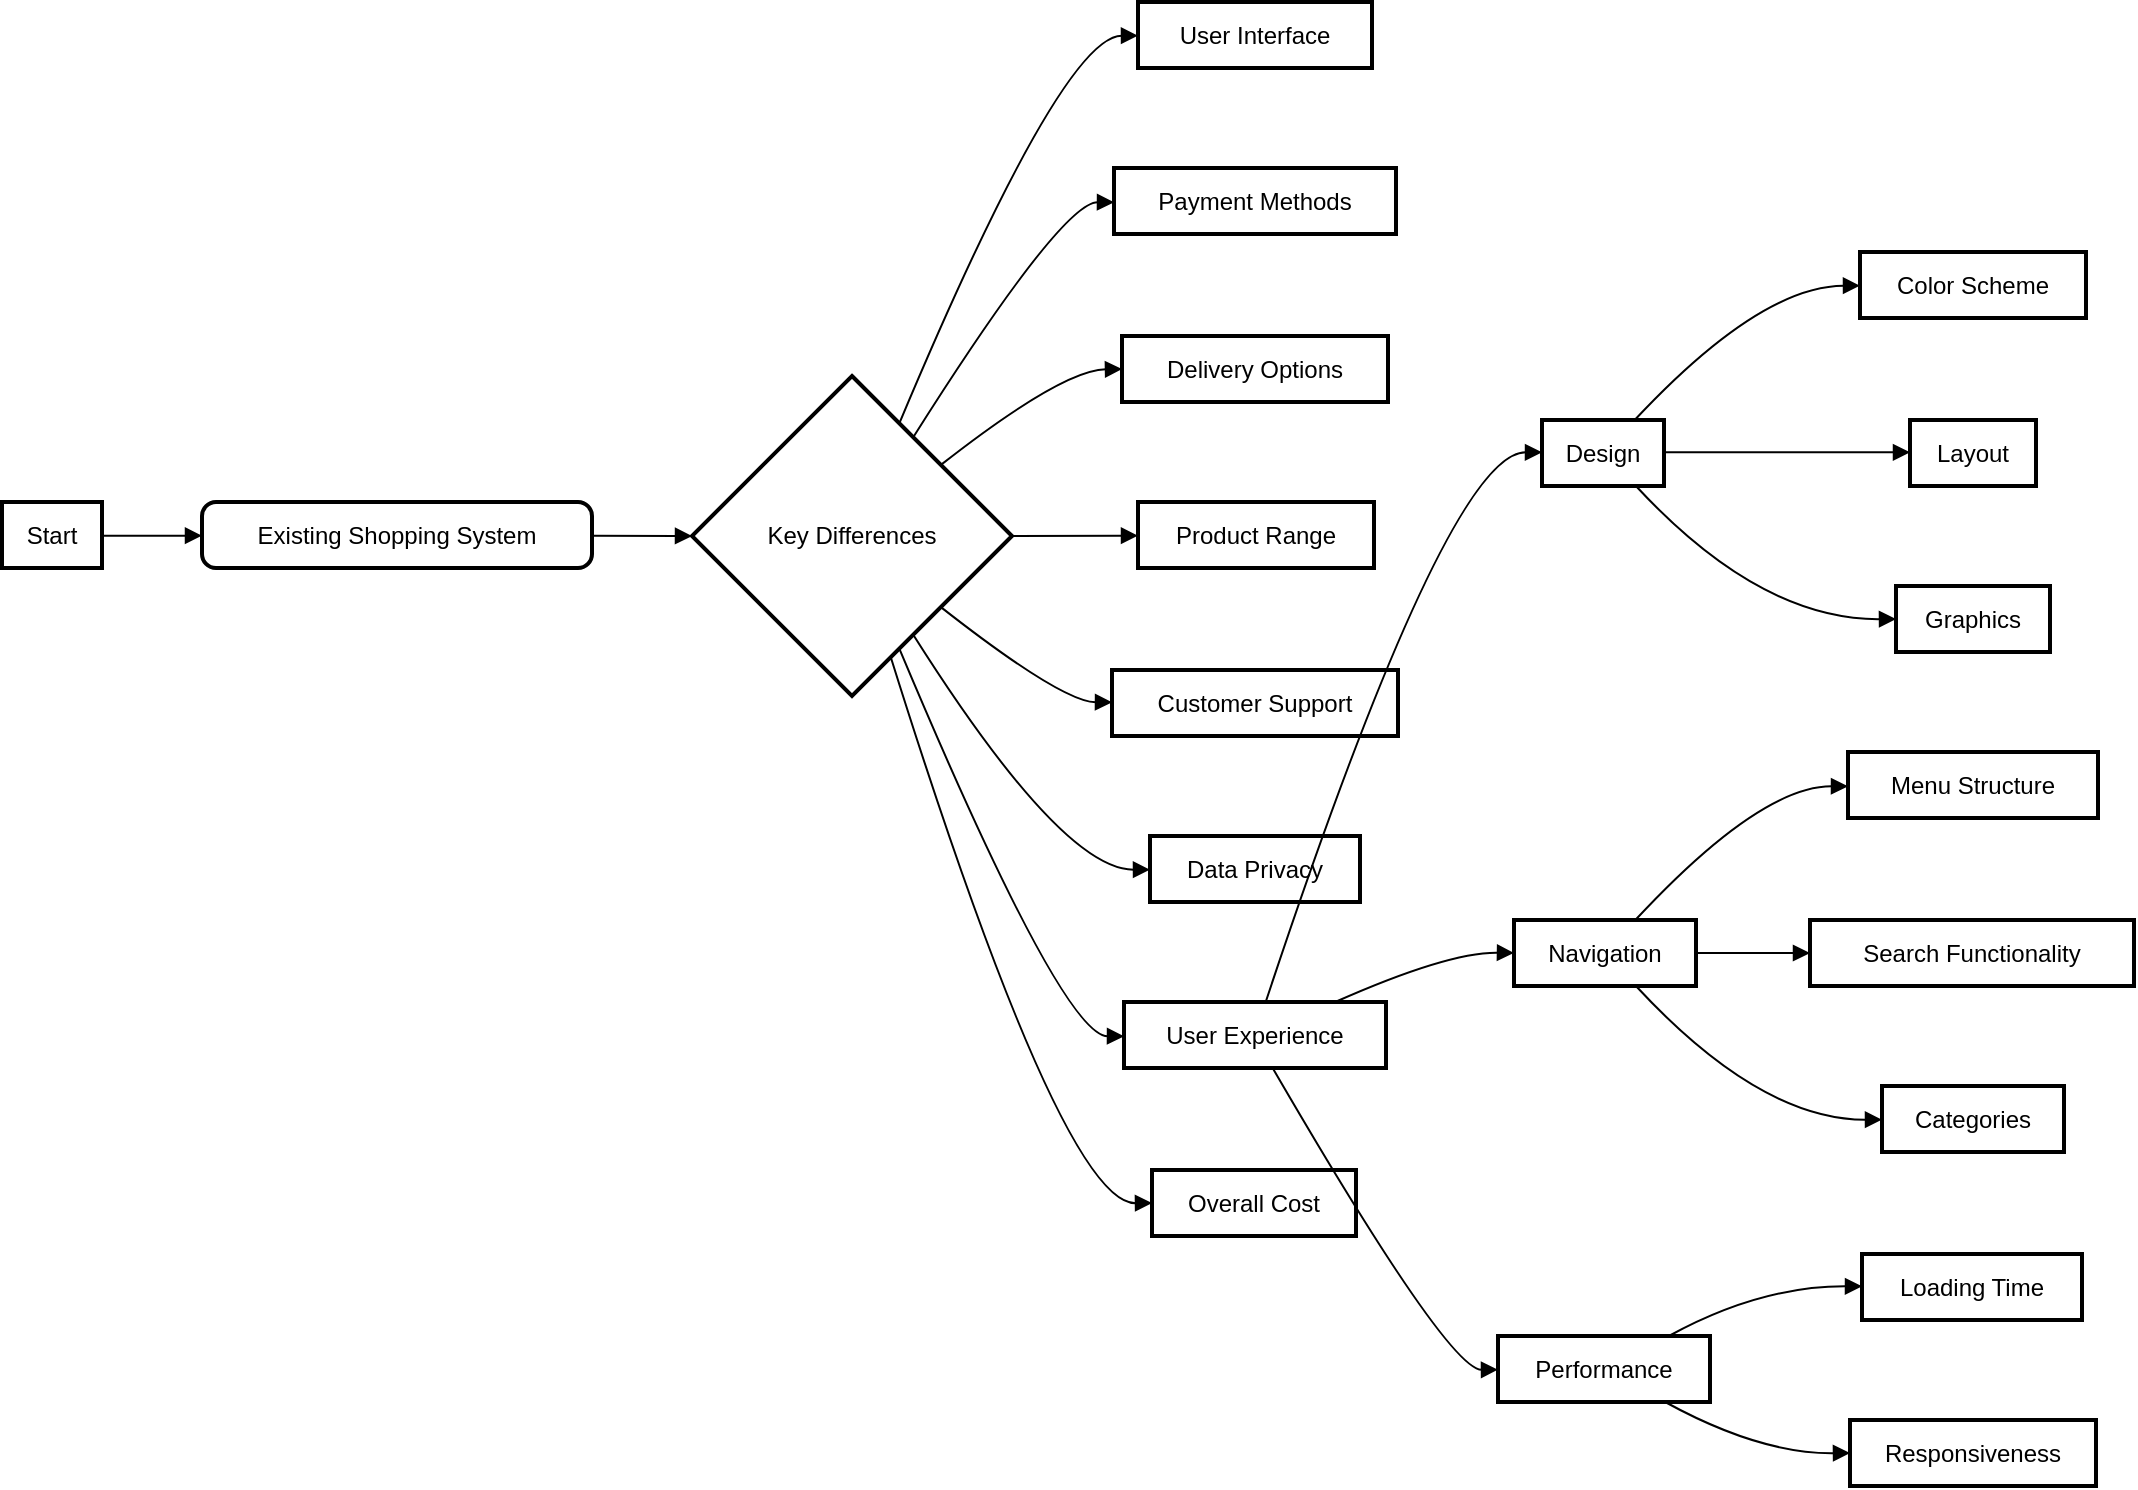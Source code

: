 <mxfile version="24.6.4" type="github">
  <diagram name="Page-1" id="C5wiBsPeKXo1TUiQ-VFm">
    <mxGraphModel>
      <root>
        <mxCell id="0" />
        <mxCell id="1" parent="0" />
        <mxCell id="2" value="Start" style="whiteSpace=wrap;strokeWidth=2;" vertex="1" parent="1">
          <mxGeometry y="250" width="50" height="33" as="geometry" />
        </mxCell>
        <mxCell id="3" value="Existing Shopping System" style="rounded=1;absoluteArcSize=1;arcSize=14;whiteSpace=wrap;strokeWidth=2;" vertex="1" parent="1">
          <mxGeometry x="100" y="250" width="195" height="33" as="geometry" />
        </mxCell>
        <mxCell id="4" value="Key Differences" style="rhombus;strokeWidth=2;whiteSpace=wrap;" vertex="1" parent="1">
          <mxGeometry x="345" y="187" width="160" height="160" as="geometry" />
        </mxCell>
        <mxCell id="5" value="User Interface" style="whiteSpace=wrap;strokeWidth=2;" vertex="1" parent="1">
          <mxGeometry x="568" width="117" height="33" as="geometry" />
        </mxCell>
        <mxCell id="6" value="Payment Methods" style="whiteSpace=wrap;strokeWidth=2;" vertex="1" parent="1">
          <mxGeometry x="556" y="83" width="141" height="33" as="geometry" />
        </mxCell>
        <mxCell id="7" value="Delivery Options" style="whiteSpace=wrap;strokeWidth=2;" vertex="1" parent="1">
          <mxGeometry x="560" y="167" width="133" height="33" as="geometry" />
        </mxCell>
        <mxCell id="8" value="Product Range" style="whiteSpace=wrap;strokeWidth=2;" vertex="1" parent="1">
          <mxGeometry x="568" y="250" width="118" height="33" as="geometry" />
        </mxCell>
        <mxCell id="9" value="Customer Support" style="whiteSpace=wrap;strokeWidth=2;" vertex="1" parent="1">
          <mxGeometry x="555" y="334" width="143" height="33" as="geometry" />
        </mxCell>
        <mxCell id="10" value="Data Privacy" style="whiteSpace=wrap;strokeWidth=2;" vertex="1" parent="1">
          <mxGeometry x="574" y="417" width="105" height="33" as="geometry" />
        </mxCell>
        <mxCell id="11" value="User Experience" style="whiteSpace=wrap;strokeWidth=2;" vertex="1" parent="1">
          <mxGeometry x="561" y="500" width="131" height="33" as="geometry" />
        </mxCell>
        <mxCell id="12" value="Overall Cost" style="whiteSpace=wrap;strokeWidth=2;" vertex="1" parent="1">
          <mxGeometry x="575" y="584" width="102" height="33" as="geometry" />
        </mxCell>
        <mxCell id="13" value="Design" style="whiteSpace=wrap;strokeWidth=2;" vertex="1" parent="1">
          <mxGeometry x="770" y="209" width="61" height="33" as="geometry" />
        </mxCell>
        <mxCell id="14" value="Navigation" style="whiteSpace=wrap;strokeWidth=2;" vertex="1" parent="1">
          <mxGeometry x="756" y="459" width="91" height="33" as="geometry" />
        </mxCell>
        <mxCell id="15" value="Performance" style="whiteSpace=wrap;strokeWidth=2;" vertex="1" parent="1">
          <mxGeometry x="748" y="667" width="106" height="33" as="geometry" />
        </mxCell>
        <mxCell id="16" value="Color Scheme" style="whiteSpace=wrap;strokeWidth=2;" vertex="1" parent="1">
          <mxGeometry x="929" y="125" width="113" height="33" as="geometry" />
        </mxCell>
        <mxCell id="17" value="Layout" style="whiteSpace=wrap;strokeWidth=2;" vertex="1" parent="1">
          <mxGeometry x="954" y="209" width="63" height="33" as="geometry" />
        </mxCell>
        <mxCell id="18" value="Graphics" style="whiteSpace=wrap;strokeWidth=2;" vertex="1" parent="1">
          <mxGeometry x="947" y="292" width="77" height="33" as="geometry" />
        </mxCell>
        <mxCell id="19" value="Menu Structure" style="whiteSpace=wrap;strokeWidth=2;" vertex="1" parent="1">
          <mxGeometry x="923" y="375" width="125" height="33" as="geometry" />
        </mxCell>
        <mxCell id="20" value="Search Functionality" style="whiteSpace=wrap;strokeWidth=2;" vertex="1" parent="1">
          <mxGeometry x="904" y="459" width="162" height="33" as="geometry" />
        </mxCell>
        <mxCell id="21" value="Categories" style="whiteSpace=wrap;strokeWidth=2;" vertex="1" parent="1">
          <mxGeometry x="940" y="542" width="91" height="33" as="geometry" />
        </mxCell>
        <mxCell id="22" value="Loading Time" style="whiteSpace=wrap;strokeWidth=2;" vertex="1" parent="1">
          <mxGeometry x="930" y="626" width="110" height="33" as="geometry" />
        </mxCell>
        <mxCell id="23" value="Responsiveness" style="whiteSpace=wrap;strokeWidth=2;" vertex="1" parent="1">
          <mxGeometry x="924" y="709" width="123" height="33" as="geometry" />
        </mxCell>
        <mxCell id="24" value="" style="curved=1;startArrow=none;endArrow=block;exitX=1;exitY=0.51;entryX=0;entryY=0.51;" edge="1" parent="1" source="2" target="3">
          <mxGeometry relative="1" as="geometry">
            <Array as="points" />
          </mxGeometry>
        </mxCell>
        <mxCell id="25" value="" style="curved=1;startArrow=none;endArrow=block;exitX=1;exitY=0.51;entryX=0;entryY=0.5;" edge="1" parent="1" source="3" target="4">
          <mxGeometry relative="1" as="geometry">
            <Array as="points" />
          </mxGeometry>
        </mxCell>
        <mxCell id="26" value="" style="curved=1;startArrow=none;endArrow=block;exitX=0.71;exitY=0;entryX=0;entryY=0.51;" edge="1" parent="1" source="4" target="5">
          <mxGeometry relative="1" as="geometry">
            <Array as="points">
              <mxPoint x="530" y="17" />
            </Array>
          </mxGeometry>
        </mxCell>
        <mxCell id="27" value="" style="curved=1;startArrow=none;endArrow=block;exitX=0.81;exitY=0;entryX=0;entryY=0.52;" edge="1" parent="1" source="4" target="6">
          <mxGeometry relative="1" as="geometry">
            <Array as="points">
              <mxPoint x="530" y="100" />
            </Array>
          </mxGeometry>
        </mxCell>
        <mxCell id="28" value="" style="curved=1;startArrow=none;endArrow=block;exitX=1;exitY=0.1;entryX=0;entryY=0.5;" edge="1" parent="1" source="4" target="7">
          <mxGeometry relative="1" as="geometry">
            <Array as="points">
              <mxPoint x="530" y="184" />
            </Array>
          </mxGeometry>
        </mxCell>
        <mxCell id="29" value="" style="curved=1;startArrow=none;endArrow=block;exitX=1;exitY=0.5;entryX=0;entryY=0.51;" edge="1" parent="1" source="4" target="8">
          <mxGeometry relative="1" as="geometry">
            <Array as="points" />
          </mxGeometry>
        </mxCell>
        <mxCell id="30" value="" style="curved=1;startArrow=none;endArrow=block;exitX=1;exitY=0.9;entryX=0;entryY=0.49;" edge="1" parent="1" source="4" target="9">
          <mxGeometry relative="1" as="geometry">
            <Array as="points">
              <mxPoint x="530" y="350" />
            </Array>
          </mxGeometry>
        </mxCell>
        <mxCell id="31" value="" style="curved=1;startArrow=none;endArrow=block;exitX=0.81;exitY=1;entryX=0;entryY=0.51;" edge="1" parent="1" source="4" target="10">
          <mxGeometry relative="1" as="geometry">
            <Array as="points">
              <mxPoint x="530" y="434" />
            </Array>
          </mxGeometry>
        </mxCell>
        <mxCell id="32" value="" style="curved=1;startArrow=none;endArrow=block;exitX=0.71;exitY=1;entryX=0;entryY=0.52;" edge="1" parent="1" source="4" target="11">
          <mxGeometry relative="1" as="geometry">
            <Array as="points">
              <mxPoint x="530" y="517" />
            </Array>
          </mxGeometry>
        </mxCell>
        <mxCell id="33" value="" style="curved=1;startArrow=none;endArrow=block;exitX=0.66;exitY=1;entryX=0;entryY=0.5;" edge="1" parent="1" source="4" target="12">
          <mxGeometry relative="1" as="geometry">
            <Array as="points">
              <mxPoint x="530" y="601" />
            </Array>
          </mxGeometry>
        </mxCell>
        <mxCell id="34" value="" style="curved=1;startArrow=none;endArrow=block;exitX=0.54;exitY=0.01;entryX=0.01;entryY=0.49;" edge="1" parent="1" source="11" target="13">
          <mxGeometry relative="1" as="geometry">
            <Array as="points">
              <mxPoint x="723" y="225" />
            </Array>
          </mxGeometry>
        </mxCell>
        <mxCell id="35" value="" style="curved=1;startArrow=none;endArrow=block;exitX=0.8;exitY=0.01;entryX=0;entryY=0.5;" edge="1" parent="1" source="11" target="14">
          <mxGeometry relative="1" as="geometry">
            <Array as="points">
              <mxPoint x="723" y="475" />
            </Array>
          </mxGeometry>
        </mxCell>
        <mxCell id="36" value="" style="curved=1;startArrow=none;endArrow=block;exitX=0.57;exitY=1.02;entryX=0;entryY=0.51;" edge="1" parent="1" source="11" target="15">
          <mxGeometry relative="1" as="geometry">
            <Array as="points">
              <mxPoint x="723" y="684" />
            </Array>
          </mxGeometry>
        </mxCell>
        <mxCell id="37" value="" style="curved=1;startArrow=none;endArrow=block;exitX=0.77;exitY=-0.02;entryX=0;entryY=0.51;" edge="1" parent="1" source="13" target="16">
          <mxGeometry relative="1" as="geometry">
            <Array as="points">
              <mxPoint x="879" y="142" />
            </Array>
          </mxGeometry>
        </mxCell>
        <mxCell id="38" value="" style="curved=1;startArrow=none;endArrow=block;exitX=1.01;exitY=0.49;entryX=0;entryY=0.49;" edge="1" parent="1" source="13" target="17">
          <mxGeometry relative="1" as="geometry">
            <Array as="points" />
          </mxGeometry>
        </mxCell>
        <mxCell id="39" value="" style="curved=1;startArrow=none;endArrow=block;exitX=0.77;exitY=1;entryX=0;entryY=0.5;" edge="1" parent="1" source="13" target="18">
          <mxGeometry relative="1" as="geometry">
            <Array as="points">
              <mxPoint x="879" y="309" />
            </Array>
          </mxGeometry>
        </mxCell>
        <mxCell id="40" value="" style="curved=1;startArrow=none;endArrow=block;exitX=0.67;exitY=-0.01;entryX=0;entryY=0.52;" edge="1" parent="1" source="14" target="19">
          <mxGeometry relative="1" as="geometry">
            <Array as="points">
              <mxPoint x="879" y="392" />
            </Array>
          </mxGeometry>
        </mxCell>
        <mxCell id="41" value="" style="curved=1;startArrow=none;endArrow=block;exitX=0.99;exitY=0.5;entryX=0;entryY=0.5;" edge="1" parent="1" source="14" target="20">
          <mxGeometry relative="1" as="geometry">
            <Array as="points" />
          </mxGeometry>
        </mxCell>
        <mxCell id="42" value="" style="curved=1;startArrow=none;endArrow=block;exitX=0.67;exitY=1;entryX=0;entryY=0.51;" edge="1" parent="1" source="14" target="21">
          <mxGeometry relative="1" as="geometry">
            <Array as="points">
              <mxPoint x="879" y="559" />
            </Array>
          </mxGeometry>
        </mxCell>
        <mxCell id="43" value="" style="curved=1;startArrow=none;endArrow=block;exitX=0.8;exitY=0.01;entryX=0;entryY=0.49;" edge="1" parent="1" source="15" target="22">
          <mxGeometry relative="1" as="geometry">
            <Array as="points">
              <mxPoint x="879" y="642" />
            </Array>
          </mxGeometry>
        </mxCell>
        <mxCell id="44" value="" style="curved=1;startArrow=none;endArrow=block;exitX=0.8;exitY=1.02;entryX=0;entryY=0.5;" edge="1" parent="1" source="15" target="23">
          <mxGeometry relative="1" as="geometry">
            <Array as="points">
              <mxPoint x="879" y="726" />
            </Array>
          </mxGeometry>
        </mxCell>
      </root>
    </mxGraphModel>
  </diagram>
</mxfile>
